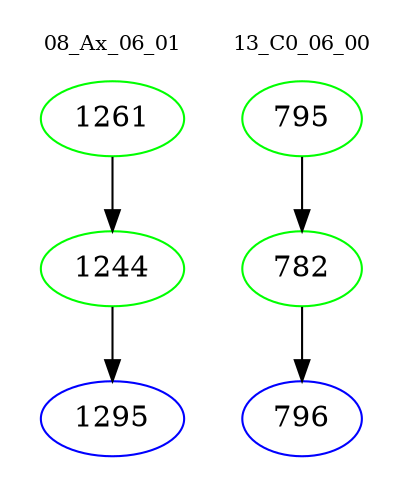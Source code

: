 digraph{
subgraph cluster_0 {
color = white
label = "08_Ax_06_01";
fontsize=10;
T0_1261 [label="1261", color="green"]
T0_1261 -> T0_1244 [color="black"]
T0_1244 [label="1244", color="green"]
T0_1244 -> T0_1295 [color="black"]
T0_1295 [label="1295", color="blue"]
}
subgraph cluster_1 {
color = white
label = "13_C0_06_00";
fontsize=10;
T1_795 [label="795", color="green"]
T1_795 -> T1_782 [color="black"]
T1_782 [label="782", color="green"]
T1_782 -> T1_796 [color="black"]
T1_796 [label="796", color="blue"]
}
}
